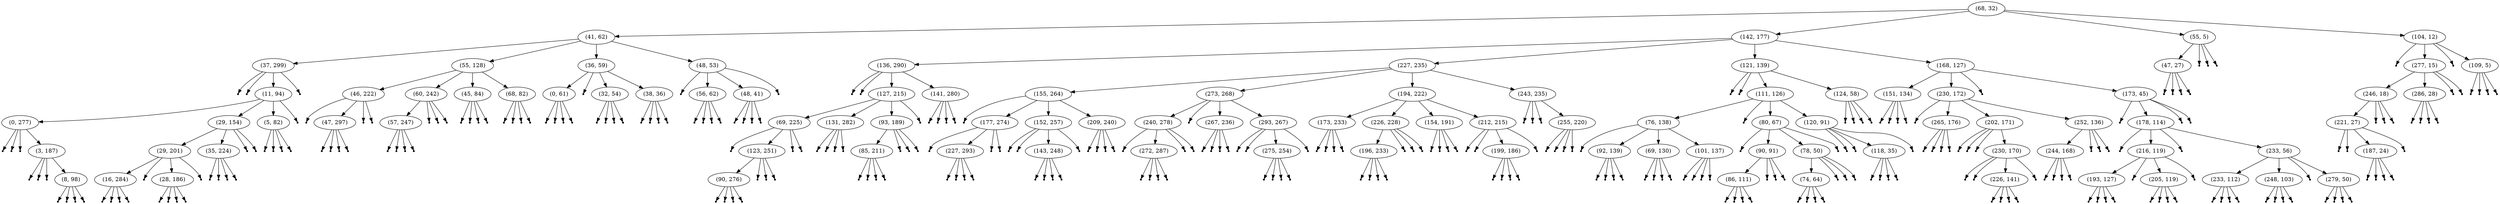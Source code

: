 digraph {
"(68, 32)"[label="(68, 32)"];
"(41, 62)"[label="(41, 62)"];
"(37, 299)"[label="(37, 299)"];
null1 [shape=point];
null2 [shape=point];
"(11, 94)"[label="(11, 94)"];
"(0, 277)"[label="(0, 277)"];
null3 [shape=point];
null4 [shape=point];
null5 [shape=point];
"(3, 187)"[label="(3, 187)"];
null6 [shape=point];
null7 [shape=point];
null8 [shape=point];
"(8, 98)"[label="(8, 98)"];
null9 [shape=point];
null10 [shape=point];
null11 [shape=point];
null12 [shape=point];
"(29, 154)"[label="(29, 154)"];
"(29, 201)"[label="(29, 201)"];
"(16, 284)"[label="(16, 284)"];
null13 [shape=point];
null14 [shape=point];
null15 [shape=point];
null16 [shape=point];
null17 [shape=point];
"(28, 186)"[label="(28, 186)"];
null18 [shape=point];
null19 [shape=point];
null20 [shape=point];
null21 [shape=point];
null22 [shape=point];
"(35, 224)"[label="(35, 224)"];
null23 [shape=point];
null24 [shape=point];
null25 [shape=point];
null26 [shape=point];
null27 [shape=point];
null28 [shape=point];
"(5, 82)"[label="(5, 82)"];
null29 [shape=point];
null30 [shape=point];
null31 [shape=point];
null32 [shape=point];
null33 [shape=point];
null34 [shape=point];
"(55, 128)"[label="(55, 128)"];
"(46, 222)"[label="(46, 222)"];
null35 [shape=point];
"(47, 297)"[label="(47, 297)"];
null36 [shape=point];
null37 [shape=point];
null38 [shape=point];
null39 [shape=point];
null40 [shape=point];
null41 [shape=point];
"(60, 242)"[label="(60, 242)"];
"(57, 247)"[label="(57, 247)"];
null42 [shape=point];
null43 [shape=point];
null44 [shape=point];
null45 [shape=point];
null46 [shape=point];
null47 [shape=point];
null48 [shape=point];
"(45, 84)"[label="(45, 84)"];
null49 [shape=point];
null50 [shape=point];
null51 [shape=point];
null52 [shape=point];
"(68, 82)"[label="(68, 82)"];
null53 [shape=point];
null54 [shape=point];
null55 [shape=point];
null56 [shape=point];
"(36, 59)"[label="(36, 59)"];
"(0, 61)"[label="(0, 61)"];
null57 [shape=point];
null58 [shape=point];
null59 [shape=point];
null60 [shape=point];
null61 [shape=point];
"(32, 54)"[label="(32, 54)"];
null62 [shape=point];
null63 [shape=point];
null64 [shape=point];
null65 [shape=point];
"(38, 36)"[label="(38, 36)"];
null66 [shape=point];
null67 [shape=point];
null68 [shape=point];
null69 [shape=point];
"(48, 53)"[label="(48, 53)"];
null70 [shape=point];
"(56, 62)"[label="(56, 62)"];
null71 [shape=point];
null72 [shape=point];
null73 [shape=point];
null74 [shape=point];
"(48, 41)"[label="(48, 41)"];
null75 [shape=point];
null76 [shape=point];
null77 [shape=point];
null78 [shape=point];
null79 [shape=point];
"(142, 177)"[label="(142, 177)"];
"(136, 290)"[label="(136, 290)"];
null80 [shape=point];
null81 [shape=point];
"(127, 215)"[label="(127, 215)"];
"(69, 225)"[label="(69, 225)"];
null82 [shape=point];
"(123, 251)"[label="(123, 251)"];
"(90, 276)"[label="(90, 276)"];
null83 [shape=point];
null84 [shape=point];
null85 [shape=point];
null86 [shape=point];
null87 [shape=point];
null88 [shape=point];
null89 [shape=point];
null90 [shape=point];
null91 [shape=point];
"(131, 282)"[label="(131, 282)"];
null92 [shape=point];
null93 [shape=point];
null94 [shape=point];
null95 [shape=point];
"(93, 189)"[label="(93, 189)"];
"(85, 211)"[label="(85, 211)"];
null96 [shape=point];
null97 [shape=point];
null98 [shape=point];
null99 [shape=point];
null100 [shape=point];
null101 [shape=point];
null102 [shape=point];
null103 [shape=point];
"(141, 280)"[label="(141, 280)"];
null104 [shape=point];
null105 [shape=point];
null106 [shape=point];
null107 [shape=point];
"(227, 235)"[label="(227, 235)"];
"(155, 264)"[label="(155, 264)"];
null108 [shape=point];
"(177, 274)"[label="(177, 274)"];
null109 [shape=point];
"(227, 293)"[label="(227, 293)"];
null110 [shape=point];
null111 [shape=point];
null112 [shape=point];
null113 [shape=point];
null114 [shape=point];
null115 [shape=point];
"(152, 257)"[label="(152, 257)"];
null116 [shape=point];
null117 [shape=point];
"(143, 248)"[label="(143, 248)"];
null118 [shape=point];
null119 [shape=point];
null120 [shape=point];
null121 [shape=point];
null122 [shape=point];
"(209, 240)"[label="(209, 240)"];
null123 [shape=point];
null124 [shape=point];
null125 [shape=point];
null126 [shape=point];
"(273, 268)"[label="(273, 268)"];
"(240, 278)"[label="(240, 278)"];
null127 [shape=point];
"(272, 287)"[label="(272, 287)"];
null128 [shape=point];
null129 [shape=point];
null130 [shape=point];
null131 [shape=point];
null132 [shape=point];
null133 [shape=point];
null134 [shape=point];
"(267, 236)"[label="(267, 236)"];
null135 [shape=point];
null136 [shape=point];
null137 [shape=point];
null138 [shape=point];
"(293, 267)"[label="(293, 267)"];
null139 [shape=point];
null140 [shape=point];
"(275, 254)"[label="(275, 254)"];
null141 [shape=point];
null142 [shape=point];
null143 [shape=point];
null144 [shape=point];
null145 [shape=point];
"(194, 222)"[label="(194, 222)"];
"(173, 233)"[label="(173, 233)"];
null146 [shape=point];
null147 [shape=point];
null148 [shape=point];
null149 [shape=point];
"(226, 228)"[label="(226, 228)"];
"(196, 233)"[label="(196, 233)"];
null150 [shape=point];
null151 [shape=point];
null152 [shape=point];
null153 [shape=point];
null154 [shape=point];
null155 [shape=point];
null156 [shape=point];
"(154, 191)"[label="(154, 191)"];
null157 [shape=point];
null158 [shape=point];
null159 [shape=point];
null160 [shape=point];
"(212, 215)"[label="(212, 215)"];
null161 [shape=point];
null162 [shape=point];
"(199, 186)"[label="(199, 186)"];
null163 [shape=point];
null164 [shape=point];
null165 [shape=point];
null166 [shape=point];
null167 [shape=point];
"(243, 235)"[label="(243, 235)"];
null168 [shape=point];
null169 [shape=point];
null170 [shape=point];
"(255, 220)"[label="(255, 220)"];
null171 [shape=point];
null172 [shape=point];
null173 [shape=point];
null174 [shape=point];
"(121, 139)"[label="(121, 139)"];
null175 [shape=point];
null176 [shape=point];
"(111, 126)"[label="(111, 126)"];
"(76, 138)"[label="(76, 138)"];
null177 [shape=point];
"(92, 139)"[label="(92, 139)"];
null178 [shape=point];
null179 [shape=point];
null180 [shape=point];
null181 [shape=point];
"(69, 130)"[label="(69, 130)"];
null182 [shape=point];
null183 [shape=point];
null184 [shape=point];
null185 [shape=point];
"(101, 137)"[label="(101, 137)"];
null186 [shape=point];
null187 [shape=point];
null188 [shape=point];
null189 [shape=point];
null190 [shape=point];
"(80, 67)"[label="(80, 67)"];
null191 [shape=point];
"(90, 91)"[label="(90, 91)"];
"(86, 111)"[label="(86, 111)"];
null192 [shape=point];
null193 [shape=point];
null194 [shape=point];
null195 [shape=point];
null196 [shape=point];
null197 [shape=point];
null198 [shape=point];
"(78, 50)"[label="(78, 50)"];
"(74, 64)"[label="(74, 64)"];
null199 [shape=point];
null200 [shape=point];
null201 [shape=point];
null202 [shape=point];
null203 [shape=point];
null204 [shape=point];
null205 [shape=point];
null206 [shape=point];
"(120, 91)"[label="(120, 91)"];
null207 [shape=point];
null208 [shape=point];
"(118, 35)"[label="(118, 35)"];
null209 [shape=point];
null210 [shape=point];
null211 [shape=point];
null212 [shape=point];
null213 [shape=point];
"(124, 58)"[label="(124, 58)"];
null214 [shape=point];
null215 [shape=point];
null216 [shape=point];
null217 [shape=point];
"(168, 127)"[label="(168, 127)"];
"(151, 134)"[label="(151, 134)"];
null218 [shape=point];
null219 [shape=point];
null220 [shape=point];
null221 [shape=point];
"(230, 172)"[label="(230, 172)"];
null222 [shape=point];
"(265, 176)"[label="(265, 176)"];
null223 [shape=point];
null224 [shape=point];
null225 [shape=point];
null226 [shape=point];
"(202, 171)"[label="(202, 171)"];
null227 [shape=point];
null228 [shape=point];
null229 [shape=point];
"(230, 170)"[label="(230, 170)"];
null230 [shape=point];
null231 [shape=point];
"(226, 141)"[label="(226, 141)"];
null232 [shape=point];
null233 [shape=point];
null234 [shape=point];
null235 [shape=point];
null236 [shape=point];
"(252, 136)"[label="(252, 136)"];
"(244, 168)"[label="(244, 168)"];
null237 [shape=point];
null238 [shape=point];
null239 [shape=point];
null240 [shape=point];
null241 [shape=point];
null242 [shape=point];
null243 [shape=point];
null244 [shape=point];
"(173, 45)"[label="(173, 45)"];
null245 [shape=point];
"(178, 114)"[label="(178, 114)"];
null246 [shape=point];
"(216, 119)"[label="(216, 119)"];
"(193, 127)"[label="(193, 127)"];
null247 [shape=point];
null248 [shape=point];
null249 [shape=point];
null250 [shape=point];
null251 [shape=point];
"(205, 119)"[label="(205, 119)"];
null252 [shape=point];
null253 [shape=point];
null254 [shape=point];
null255 [shape=point];
null256 [shape=point];
null257 [shape=point];
"(233, 56)"[label="(233, 56)"];
"(233, 112)"[label="(233, 112)"];
null258 [shape=point];
null259 [shape=point];
null260 [shape=point];
null261 [shape=point];
"(248, 103)"[label="(248, 103)"];
null262 [shape=point];
null263 [shape=point];
null264 [shape=point];
null265 [shape=point];
null266 [shape=point];
"(279, 50)"[label="(279, 50)"];
null267 [shape=point];
null268 [shape=point];
null269 [shape=point];
null270 [shape=point];
null271 [shape=point];
null272 [shape=point];
"(55, 5)"[label="(55, 5)"];
"(47, 27)"[label="(47, 27)"];
null273 [shape=point];
null274 [shape=point];
null275 [shape=point];
null276 [shape=point];
null277 [shape=point];
null278 [shape=point];
null279 [shape=point];
"(104, 12)"[label="(104, 12)"];
null280 [shape=point];
"(277, 15)"[label="(277, 15)"];
"(246, 18)"[label="(246, 18)"];
"(221, 27)"[label="(221, 27)"];
null281 [shape=point];
null282 [shape=point];
"(187, 24)"[label="(187, 24)"];
null283 [shape=point];
null284 [shape=point];
null285 [shape=point];
null286 [shape=point];
null287 [shape=point];
null288 [shape=point];
null289 [shape=point];
null290 [shape=point];
"(286, 28)"[label="(286, 28)"];
null291 [shape=point];
null292 [shape=point];
null293 [shape=point];
null294 [shape=point];
null295 [shape=point];
null296 [shape=point];
null297 [shape=point];
"(109, 5)"[label="(109, 5)"];
null298 [shape=point];
null299 [shape=point];
null300 [shape=point];
null301 [shape=point];
"(68, 32)" -> "(41, 62)";
"(41, 62)" -> "(37, 299)";
"(37, 299)" -> null1;
"(37, 299)" -> null2;
"(37, 299)" -> "(11, 94)";
"(11, 94)" -> "(0, 277)";
"(0, 277)" -> null3;
"(0, 277)" -> null4;
"(0, 277)" -> null5;
"(0, 277)" -> "(3, 187)";
"(3, 187)" -> null6;
"(3, 187)" -> null7;
"(3, 187)" -> null8;
"(3, 187)" -> "(8, 98)";
"(8, 98)" -> null9;
"(8, 98)" -> null10;
"(8, 98)" -> null11;
"(8, 98)" -> null12;
"(11, 94)" -> "(29, 154)";
"(29, 154)" -> "(29, 201)";
"(29, 201)" -> "(16, 284)";
"(16, 284)" -> null13;
"(16, 284)" -> null14;
"(16, 284)" -> null15;
"(16, 284)" -> null16;
"(29, 201)" -> null17;
"(29, 201)" -> "(28, 186)";
"(28, 186)" -> null18;
"(28, 186)" -> null19;
"(28, 186)" -> null20;
"(28, 186)" -> null21;
"(29, 201)" -> null22;
"(29, 154)" -> "(35, 224)";
"(35, 224)" -> null23;
"(35, 224)" -> null24;
"(35, 224)" -> null25;
"(35, 224)" -> null26;
"(29, 154)" -> null27;
"(29, 154)" -> null28;
"(11, 94)" -> "(5, 82)";
"(5, 82)" -> null29;
"(5, 82)" -> null30;
"(5, 82)" -> null31;
"(5, 82)" -> null32;
"(11, 94)" -> null33;
"(37, 299)" -> null34;
"(41, 62)" -> "(55, 128)";
"(55, 128)" -> "(46, 222)";
"(46, 222)" -> null35;
"(46, 222)" -> "(47, 297)";
"(47, 297)" -> null36;
"(47, 297)" -> null37;
"(47, 297)" -> null38;
"(47, 297)" -> null39;
"(46, 222)" -> null40;
"(46, 222)" -> null41;
"(55, 128)" -> "(60, 242)";
"(60, 242)" -> "(57, 247)";
"(57, 247)" -> null42;
"(57, 247)" -> null43;
"(57, 247)" -> null44;
"(57, 247)" -> null45;
"(60, 242)" -> null46;
"(60, 242)" -> null47;
"(60, 242)" -> null48;
"(55, 128)" -> "(45, 84)";
"(45, 84)" -> null49;
"(45, 84)" -> null50;
"(45, 84)" -> null51;
"(45, 84)" -> null52;
"(55, 128)" -> "(68, 82)";
"(68, 82)" -> null53;
"(68, 82)" -> null54;
"(68, 82)" -> null55;
"(68, 82)" -> null56;
"(41, 62)" -> "(36, 59)";
"(36, 59)" -> "(0, 61)";
"(0, 61)" -> null57;
"(0, 61)" -> null58;
"(0, 61)" -> null59;
"(0, 61)" -> null60;
"(36, 59)" -> null61;
"(36, 59)" -> "(32, 54)";
"(32, 54)" -> null62;
"(32, 54)" -> null63;
"(32, 54)" -> null64;
"(32, 54)" -> null65;
"(36, 59)" -> "(38, 36)";
"(38, 36)" -> null66;
"(38, 36)" -> null67;
"(38, 36)" -> null68;
"(38, 36)" -> null69;
"(41, 62)" -> "(48, 53)";
"(48, 53)" -> null70;
"(48, 53)" -> "(56, 62)";
"(56, 62)" -> null71;
"(56, 62)" -> null72;
"(56, 62)" -> null73;
"(56, 62)" -> null74;
"(48, 53)" -> "(48, 41)";
"(48, 41)" -> null75;
"(48, 41)" -> null76;
"(48, 41)" -> null77;
"(48, 41)" -> null78;
"(48, 53)" -> null79;
"(68, 32)" -> "(142, 177)";
"(142, 177)" -> "(136, 290)";
"(136, 290)" -> null80;
"(136, 290)" -> null81;
"(136, 290)" -> "(127, 215)";
"(127, 215)" -> "(69, 225)";
"(69, 225)" -> null82;
"(69, 225)" -> "(123, 251)";
"(123, 251)" -> "(90, 276)";
"(90, 276)" -> null83;
"(90, 276)" -> null84;
"(90, 276)" -> null85;
"(90, 276)" -> null86;
"(123, 251)" -> null87;
"(123, 251)" -> null88;
"(123, 251)" -> null89;
"(69, 225)" -> null90;
"(69, 225)" -> null91;
"(127, 215)" -> "(131, 282)";
"(131, 282)" -> null92;
"(131, 282)" -> null93;
"(131, 282)" -> null94;
"(131, 282)" -> null95;
"(127, 215)" -> "(93, 189)";
"(93, 189)" -> "(85, 211)";
"(85, 211)" -> null96;
"(85, 211)" -> null97;
"(85, 211)" -> null98;
"(85, 211)" -> null99;
"(93, 189)" -> null100;
"(93, 189)" -> null101;
"(93, 189)" -> null102;
"(127, 215)" -> null103;
"(136, 290)" -> "(141, 280)";
"(141, 280)" -> null104;
"(141, 280)" -> null105;
"(141, 280)" -> null106;
"(141, 280)" -> null107;
"(142, 177)" -> "(227, 235)";
"(227, 235)" -> "(155, 264)";
"(155, 264)" -> null108;
"(155, 264)" -> "(177, 274)";
"(177, 274)" -> null109;
"(177, 274)" -> "(227, 293)";
"(227, 293)" -> null110;
"(227, 293)" -> null111;
"(227, 293)" -> null112;
"(227, 293)" -> null113;
"(177, 274)" -> null114;
"(177, 274)" -> null115;
"(155, 264)" -> "(152, 257)";
"(152, 257)" -> null116;
"(152, 257)" -> null117;
"(152, 257)" -> "(143, 248)";
"(143, 248)" -> null118;
"(143, 248)" -> null119;
"(143, 248)" -> null120;
"(143, 248)" -> null121;
"(152, 257)" -> null122;
"(155, 264)" -> "(209, 240)";
"(209, 240)" -> null123;
"(209, 240)" -> null124;
"(209, 240)" -> null125;
"(209, 240)" -> null126;
"(227, 235)" -> "(273, 268)";
"(273, 268)" -> "(240, 278)";
"(240, 278)" -> null127;
"(240, 278)" -> "(272, 287)";
"(272, 287)" -> null128;
"(272, 287)" -> null129;
"(272, 287)" -> null130;
"(272, 287)" -> null131;
"(240, 278)" -> null132;
"(240, 278)" -> null133;
"(273, 268)" -> null134;
"(273, 268)" -> "(267, 236)";
"(267, 236)" -> null135;
"(267, 236)" -> null136;
"(267, 236)" -> null137;
"(267, 236)" -> null138;
"(273, 268)" -> "(293, 267)";
"(293, 267)" -> null139;
"(293, 267)" -> null140;
"(293, 267)" -> "(275, 254)";
"(275, 254)" -> null141;
"(275, 254)" -> null142;
"(275, 254)" -> null143;
"(275, 254)" -> null144;
"(293, 267)" -> null145;
"(227, 235)" -> "(194, 222)";
"(194, 222)" -> "(173, 233)";
"(173, 233)" -> null146;
"(173, 233)" -> null147;
"(173, 233)" -> null148;
"(173, 233)" -> null149;
"(194, 222)" -> "(226, 228)";
"(226, 228)" -> "(196, 233)";
"(196, 233)" -> null150;
"(196, 233)" -> null151;
"(196, 233)" -> null152;
"(196, 233)" -> null153;
"(226, 228)" -> null154;
"(226, 228)" -> null155;
"(226, 228)" -> null156;
"(194, 222)" -> "(154, 191)";
"(154, 191)" -> null157;
"(154, 191)" -> null158;
"(154, 191)" -> null159;
"(154, 191)" -> null160;
"(194, 222)" -> "(212, 215)";
"(212, 215)" -> null161;
"(212, 215)" -> null162;
"(212, 215)" -> "(199, 186)";
"(199, 186)" -> null163;
"(199, 186)" -> null164;
"(199, 186)" -> null165;
"(199, 186)" -> null166;
"(212, 215)" -> null167;
"(227, 235)" -> "(243, 235)";
"(243, 235)" -> null168;
"(243, 235)" -> null169;
"(243, 235)" -> null170;
"(243, 235)" -> "(255, 220)";
"(255, 220)" -> null171;
"(255, 220)" -> null172;
"(255, 220)" -> null173;
"(255, 220)" -> null174;
"(142, 177)" -> "(121, 139)";
"(121, 139)" -> null175;
"(121, 139)" -> null176;
"(121, 139)" -> "(111, 126)";
"(111, 126)" -> "(76, 138)";
"(76, 138)" -> null177;
"(76, 138)" -> "(92, 139)";
"(92, 139)" -> null178;
"(92, 139)" -> null179;
"(92, 139)" -> null180;
"(92, 139)" -> null181;
"(76, 138)" -> "(69, 130)";
"(69, 130)" -> null182;
"(69, 130)" -> null183;
"(69, 130)" -> null184;
"(69, 130)" -> null185;
"(76, 138)" -> "(101, 137)";
"(101, 137)" -> null186;
"(101, 137)" -> null187;
"(101, 137)" -> null188;
"(101, 137)" -> null189;
"(111, 126)" -> null190;
"(111, 126)" -> "(80, 67)";
"(80, 67)" -> null191;
"(80, 67)" -> "(90, 91)";
"(90, 91)" -> "(86, 111)";
"(86, 111)" -> null192;
"(86, 111)" -> null193;
"(86, 111)" -> null194;
"(86, 111)" -> null195;
"(90, 91)" -> null196;
"(90, 91)" -> null197;
"(90, 91)" -> null198;
"(80, 67)" -> "(78, 50)";
"(78, 50)" -> "(74, 64)";
"(74, 64)" -> null199;
"(74, 64)" -> null200;
"(74, 64)" -> null201;
"(74, 64)" -> null202;
"(78, 50)" -> null203;
"(78, 50)" -> null204;
"(78, 50)" -> null205;
"(80, 67)" -> null206;
"(111, 126)" -> "(120, 91)";
"(120, 91)" -> null207;
"(120, 91)" -> null208;
"(120, 91)" -> "(118, 35)";
"(118, 35)" -> null209;
"(118, 35)" -> null210;
"(118, 35)" -> null211;
"(118, 35)" -> null212;
"(120, 91)" -> null213;
"(121, 139)" -> "(124, 58)";
"(124, 58)" -> null214;
"(124, 58)" -> null215;
"(124, 58)" -> null216;
"(124, 58)" -> null217;
"(142, 177)" -> "(168, 127)";
"(168, 127)" -> "(151, 134)";
"(151, 134)" -> null218;
"(151, 134)" -> null219;
"(151, 134)" -> null220;
"(151, 134)" -> null221;
"(168, 127)" -> "(230, 172)";
"(230, 172)" -> null222;
"(230, 172)" -> "(265, 176)";
"(265, 176)" -> null223;
"(265, 176)" -> null224;
"(265, 176)" -> null225;
"(265, 176)" -> null226;
"(230, 172)" -> "(202, 171)";
"(202, 171)" -> null227;
"(202, 171)" -> null228;
"(202, 171)" -> null229;
"(202, 171)" -> "(230, 170)";
"(230, 170)" -> null230;
"(230, 170)" -> null231;
"(230, 170)" -> "(226, 141)";
"(226, 141)" -> null232;
"(226, 141)" -> null233;
"(226, 141)" -> null234;
"(226, 141)" -> null235;
"(230, 170)" -> null236;
"(230, 172)" -> "(252, 136)";
"(252, 136)" -> "(244, 168)";
"(244, 168)" -> null237;
"(244, 168)" -> null238;
"(244, 168)" -> null239;
"(244, 168)" -> null240;
"(252, 136)" -> null241;
"(252, 136)" -> null242;
"(252, 136)" -> null243;
"(168, 127)" -> null244;
"(168, 127)" -> "(173, 45)";
"(173, 45)" -> null245;
"(173, 45)" -> "(178, 114)";
"(178, 114)" -> null246;
"(178, 114)" -> "(216, 119)";
"(216, 119)" -> "(193, 127)";
"(193, 127)" -> null247;
"(193, 127)" -> null248;
"(193, 127)" -> null249;
"(193, 127)" -> null250;
"(216, 119)" -> null251;
"(216, 119)" -> "(205, 119)";
"(205, 119)" -> null252;
"(205, 119)" -> null253;
"(205, 119)" -> null254;
"(205, 119)" -> null255;
"(216, 119)" -> null256;
"(178, 114)" -> null257;
"(178, 114)" -> "(233, 56)";
"(233, 56)" -> "(233, 112)";
"(233, 112)" -> null258;
"(233, 112)" -> null259;
"(233, 112)" -> null260;
"(233, 112)" -> null261;
"(233, 56)" -> "(248, 103)";
"(248, 103)" -> null262;
"(248, 103)" -> null263;
"(248, 103)" -> null264;
"(248, 103)" -> null265;
"(233, 56)" -> null266;
"(233, 56)" -> "(279, 50)";
"(279, 50)" -> null267;
"(279, 50)" -> null268;
"(279, 50)" -> null269;
"(279, 50)" -> null270;
"(173, 45)" -> null271;
"(173, 45)" -> null272;
"(68, 32)" -> "(55, 5)";
"(55, 5)" -> "(47, 27)";
"(47, 27)" -> null273;
"(47, 27)" -> null274;
"(47, 27)" -> null275;
"(47, 27)" -> null276;
"(55, 5)" -> null277;
"(55, 5)" -> null278;
"(55, 5)" -> null279;
"(68, 32)" -> "(104, 12)";
"(104, 12)" -> null280;
"(104, 12)" -> "(277, 15)";
"(277, 15)" -> "(246, 18)";
"(246, 18)" -> "(221, 27)";
"(221, 27)" -> null281;
"(221, 27)" -> null282;
"(221, 27)" -> "(187, 24)";
"(187, 24)" -> null283;
"(187, 24)" -> null284;
"(187, 24)" -> null285;
"(187, 24)" -> null286;
"(221, 27)" -> null287;
"(246, 18)" -> null288;
"(246, 18)" -> null289;
"(246, 18)" -> null290;
"(277, 15)" -> "(286, 28)";
"(286, 28)" -> null291;
"(286, 28)" -> null292;
"(286, 28)" -> null293;
"(286, 28)" -> null294;
"(277, 15)" -> null295;
"(277, 15)" -> null296;
"(104, 12)" -> null297;
"(104, 12)" -> "(109, 5)";
"(109, 5)" -> null298;
"(109, 5)" -> null299;
"(109, 5)" -> null300;
"(109, 5)" -> null301;
}
